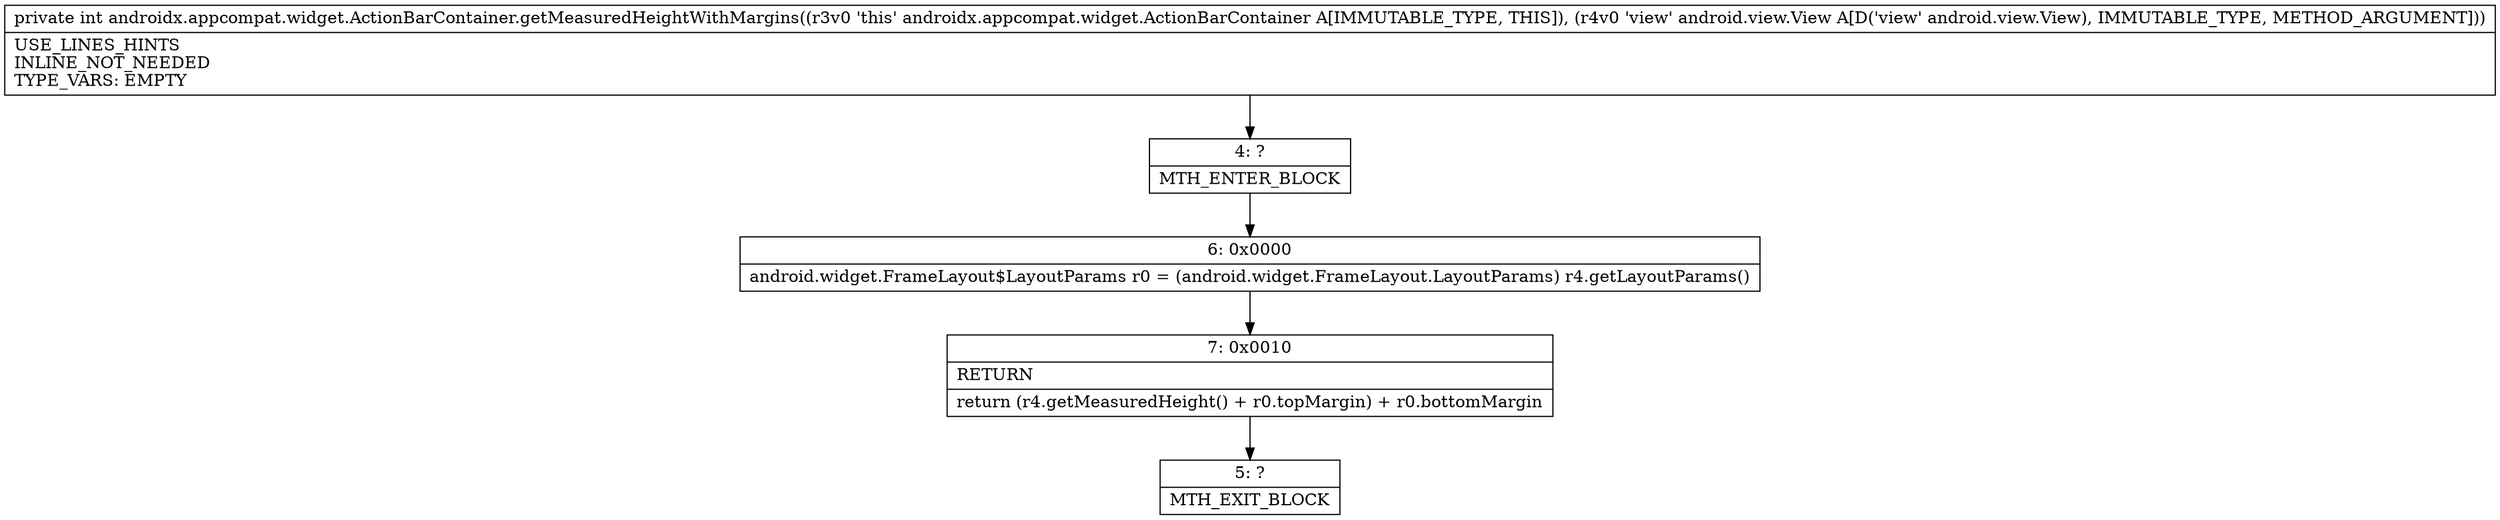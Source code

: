 digraph "CFG forandroidx.appcompat.widget.ActionBarContainer.getMeasuredHeightWithMargins(Landroid\/view\/View;)I" {
Node_4 [shape=record,label="{4\:\ ?|MTH_ENTER_BLOCK\l}"];
Node_6 [shape=record,label="{6\:\ 0x0000|android.widget.FrameLayout$LayoutParams r0 = (android.widget.FrameLayout.LayoutParams) r4.getLayoutParams()\l}"];
Node_7 [shape=record,label="{7\:\ 0x0010|RETURN\l|return (r4.getMeasuredHeight() + r0.topMargin) + r0.bottomMargin\l}"];
Node_5 [shape=record,label="{5\:\ ?|MTH_EXIT_BLOCK\l}"];
MethodNode[shape=record,label="{private int androidx.appcompat.widget.ActionBarContainer.getMeasuredHeightWithMargins((r3v0 'this' androidx.appcompat.widget.ActionBarContainer A[IMMUTABLE_TYPE, THIS]), (r4v0 'view' android.view.View A[D('view' android.view.View), IMMUTABLE_TYPE, METHOD_ARGUMENT]))  | USE_LINES_HINTS\lINLINE_NOT_NEEDED\lTYPE_VARS: EMPTY\l}"];
MethodNode -> Node_4;Node_4 -> Node_6;
Node_6 -> Node_7;
Node_7 -> Node_5;
}

